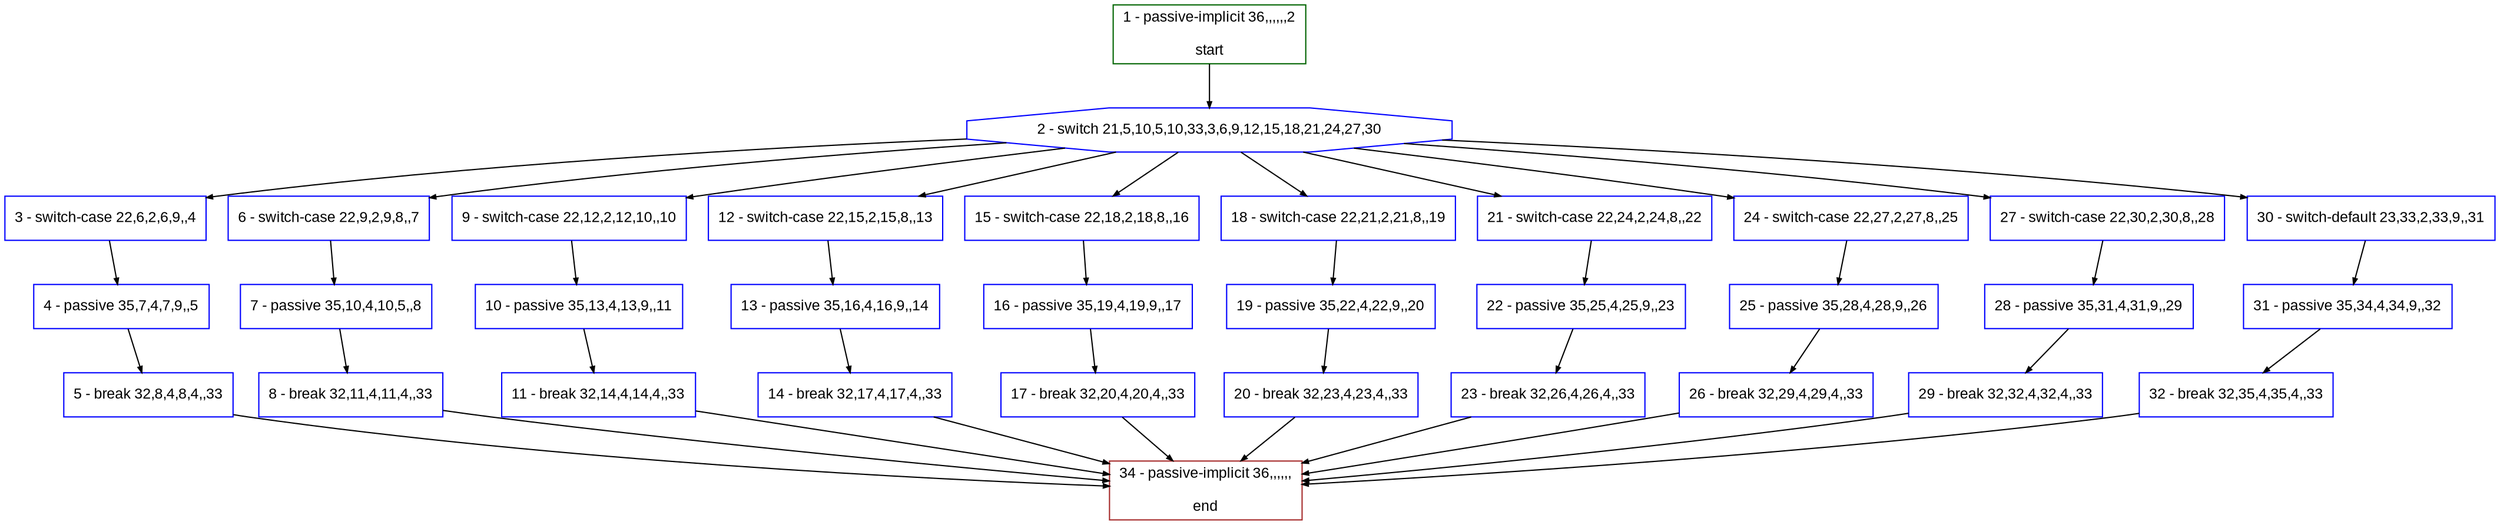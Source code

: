 digraph "" {
  graph [bgcolor="white", fillcolor="#FFFFCC", pack="true", packmode="clust", fontname="Arial", label="", fontsize="12", compound="true", style="rounded,filled"];
  node [node_initialized="no", fillcolor="white", fontname="Arial", label="", color="grey", fontsize="12", fixedsize="false", compound="true", shape="rectangle", style="filled"];
  edge [arrowtail="none", lhead="", fontcolor="black", fontname="Arial", label="", color="black", fontsize="12", arrowhead="normal", arrowsize="0.5", compound="true", ltail="", dir="forward"];
  __N1 [fillcolor="#ffffff", label="2 - switch 21,5,10,5,10,33,3,6,9,12,15,18,21,24,27,30", color="#0000ff", shape="octagon", style="filled"];
  __N2 [fillcolor="#ffffff", label="1 - passive-implicit 36,,,,,,2\n\nstart", color="#006400", shape="box", style="filled"];
  __N3 [fillcolor="#ffffff", label="3 - switch-case 22,6,2,6,9,,4", color="#0000ff", shape="box", style="filled"];
  __N4 [fillcolor="#ffffff", label="6 - switch-case 22,9,2,9,8,,7", color="#0000ff", shape="box", style="filled"];
  __N5 [fillcolor="#ffffff", label="9 - switch-case 22,12,2,12,10,,10", color="#0000ff", shape="box", style="filled"];
  __N6 [fillcolor="#ffffff", label="12 - switch-case 22,15,2,15,8,,13", color="#0000ff", shape="box", style="filled"];
  __N7 [fillcolor="#ffffff", label="15 - switch-case 22,18,2,18,8,,16", color="#0000ff", shape="box", style="filled"];
  __N8 [fillcolor="#ffffff", label="18 - switch-case 22,21,2,21,8,,19", color="#0000ff", shape="box", style="filled"];
  __N9 [fillcolor="#ffffff", label="21 - switch-case 22,24,2,24,8,,22", color="#0000ff", shape="box", style="filled"];
  __N10 [fillcolor="#ffffff", label="24 - switch-case 22,27,2,27,8,,25", color="#0000ff", shape="box", style="filled"];
  __N11 [fillcolor="#ffffff", label="27 - switch-case 22,30,2,30,8,,28", color="#0000ff", shape="box", style="filled"];
  __N12 [fillcolor="#ffffff", label="30 - switch-default 23,33,2,33,9,,31", color="#0000ff", shape="box", style="filled"];
  __N13 [fillcolor="#ffffff", label="4 - passive 35,7,4,7,9,,5", color="#0000ff", shape="box", style="filled"];
  __N14 [fillcolor="#ffffff", label="5 - break 32,8,4,8,4,,33", color="#0000ff", shape="box", style="filled"];
  __N15 [fillcolor="#ffffff", label="34 - passive-implicit 36,,,,,,\n\nend", color="#a52a2a", shape="box", style="filled"];
  __N16 [fillcolor="#ffffff", label="7 - passive 35,10,4,10,5,,8", color="#0000ff", shape="box", style="filled"];
  __N17 [fillcolor="#ffffff", label="8 - break 32,11,4,11,4,,33", color="#0000ff", shape="box", style="filled"];
  __N18 [fillcolor="#ffffff", label="10 - passive 35,13,4,13,9,,11", color="#0000ff", shape="box", style="filled"];
  __N19 [fillcolor="#ffffff", label="11 - break 32,14,4,14,4,,33", color="#0000ff", shape="box", style="filled"];
  __N20 [fillcolor="#ffffff", label="13 - passive 35,16,4,16,9,,14", color="#0000ff", shape="box", style="filled"];
  __N21 [fillcolor="#ffffff", label="14 - break 32,17,4,17,4,,33", color="#0000ff", shape="box", style="filled"];
  __N22 [fillcolor="#ffffff", label="16 - passive 35,19,4,19,9,,17", color="#0000ff", shape="box", style="filled"];
  __N23 [fillcolor="#ffffff", label="17 - break 32,20,4,20,4,,33", color="#0000ff", shape="box", style="filled"];
  __N24 [fillcolor="#ffffff", label="19 - passive 35,22,4,22,9,,20", color="#0000ff", shape="box", style="filled"];
  __N25 [fillcolor="#ffffff", label="20 - break 32,23,4,23,4,,33", color="#0000ff", shape="box", style="filled"];
  __N26 [fillcolor="#ffffff", label="22 - passive 35,25,4,25,9,,23", color="#0000ff", shape="box", style="filled"];
  __N27 [fillcolor="#ffffff", label="23 - break 32,26,4,26,4,,33", color="#0000ff", shape="box", style="filled"];
  __N28 [fillcolor="#ffffff", label="25 - passive 35,28,4,28,9,,26", color="#0000ff", shape="box", style="filled"];
  __N29 [fillcolor="#ffffff", label="26 - break 32,29,4,29,4,,33", color="#0000ff", shape="box", style="filled"];
  __N30 [fillcolor="#ffffff", label="28 - passive 35,31,4,31,9,,29", color="#0000ff", shape="box", style="filled"];
  __N31 [fillcolor="#ffffff", label="29 - break 32,32,4,32,4,,33", color="#0000ff", shape="box", style="filled"];
  __N32 [fillcolor="#ffffff", label="31 - passive 35,34,4,34,9,,32", color="#0000ff", shape="box", style="filled"];
  __N33 [fillcolor="#ffffff", label="32 - break 32,35,4,35,4,,33", color="#0000ff", shape="box", style="filled"];
  __N2 -> __N1 [arrowtail="none", color="#000000", label="", arrowhead="normal", dir="forward"];
  __N1 -> __N3 [arrowtail="none", color="#000000", label="", arrowhead="normal", dir="forward"];
  __N1 -> __N4 [arrowtail="none", color="#000000", label="", arrowhead="normal", dir="forward"];
  __N1 -> __N5 [arrowtail="none", color="#000000", label="", arrowhead="normal", dir="forward"];
  __N1 -> __N6 [arrowtail="none", color="#000000", label="", arrowhead="normal", dir="forward"];
  __N1 -> __N7 [arrowtail="none", color="#000000", label="", arrowhead="normal", dir="forward"];
  __N1 -> __N8 [arrowtail="none", color="#000000", label="", arrowhead="normal", dir="forward"];
  __N1 -> __N9 [arrowtail="none", color="#000000", label="", arrowhead="normal", dir="forward"];
  __N1 -> __N10 [arrowtail="none", color="#000000", label="", arrowhead="normal", dir="forward"];
  __N1 -> __N11 [arrowtail="none", color="#000000", label="", arrowhead="normal", dir="forward"];
  __N1 -> __N12 [arrowtail="none", color="#000000", label="", arrowhead="normal", dir="forward"];
  __N3 -> __N13 [arrowtail="none", color="#000000", label="", arrowhead="normal", dir="forward"];
  __N13 -> __N14 [arrowtail="none", color="#000000", label="", arrowhead="normal", dir="forward"];
  __N14 -> __N15 [arrowtail="none", color="#000000", label="", arrowhead="normal", dir="forward"];
  __N4 -> __N16 [arrowtail="none", color="#000000", label="", arrowhead="normal", dir="forward"];
  __N16 -> __N17 [arrowtail="none", color="#000000", label="", arrowhead="normal", dir="forward"];
  __N17 -> __N15 [arrowtail="none", color="#000000", label="", arrowhead="normal", dir="forward"];
  __N5 -> __N18 [arrowtail="none", color="#000000", label="", arrowhead="normal", dir="forward"];
  __N18 -> __N19 [arrowtail="none", color="#000000", label="", arrowhead="normal", dir="forward"];
  __N19 -> __N15 [arrowtail="none", color="#000000", label="", arrowhead="normal", dir="forward"];
  __N6 -> __N20 [arrowtail="none", color="#000000", label="", arrowhead="normal", dir="forward"];
  __N20 -> __N21 [arrowtail="none", color="#000000", label="", arrowhead="normal", dir="forward"];
  __N21 -> __N15 [arrowtail="none", color="#000000", label="", arrowhead="normal", dir="forward"];
  __N7 -> __N22 [arrowtail="none", color="#000000", label="", arrowhead="normal", dir="forward"];
  __N22 -> __N23 [arrowtail="none", color="#000000", label="", arrowhead="normal", dir="forward"];
  __N23 -> __N15 [arrowtail="none", color="#000000", label="", arrowhead="normal", dir="forward"];
  __N8 -> __N24 [arrowtail="none", color="#000000", label="", arrowhead="normal", dir="forward"];
  __N24 -> __N25 [arrowtail="none", color="#000000", label="", arrowhead="normal", dir="forward"];
  __N25 -> __N15 [arrowtail="none", color="#000000", label="", arrowhead="normal", dir="forward"];
  __N9 -> __N26 [arrowtail="none", color="#000000", label="", arrowhead="normal", dir="forward"];
  __N26 -> __N27 [arrowtail="none", color="#000000", label="", arrowhead="normal", dir="forward"];
  __N27 -> __N15 [arrowtail="none", color="#000000", label="", arrowhead="normal", dir="forward"];
  __N10 -> __N28 [arrowtail="none", color="#000000", label="", arrowhead="normal", dir="forward"];
  __N28 -> __N29 [arrowtail="none", color="#000000", label="", arrowhead="normal", dir="forward"];
  __N29 -> __N15 [arrowtail="none", color="#000000", label="", arrowhead="normal", dir="forward"];
  __N11 -> __N30 [arrowtail="none", color="#000000", label="", arrowhead="normal", dir="forward"];
  __N30 -> __N31 [arrowtail="none", color="#000000", label="", arrowhead="normal", dir="forward"];
  __N31 -> __N15 [arrowtail="none", color="#000000", label="", arrowhead="normal", dir="forward"];
  __N12 -> __N32 [arrowtail="none", color="#000000", label="", arrowhead="normal", dir="forward"];
  __N32 -> __N33 [arrowtail="none", color="#000000", label="", arrowhead="normal", dir="forward"];
  __N33 -> __N15 [arrowtail="none", color="#000000", label="", arrowhead="normal", dir="forward"];
}
